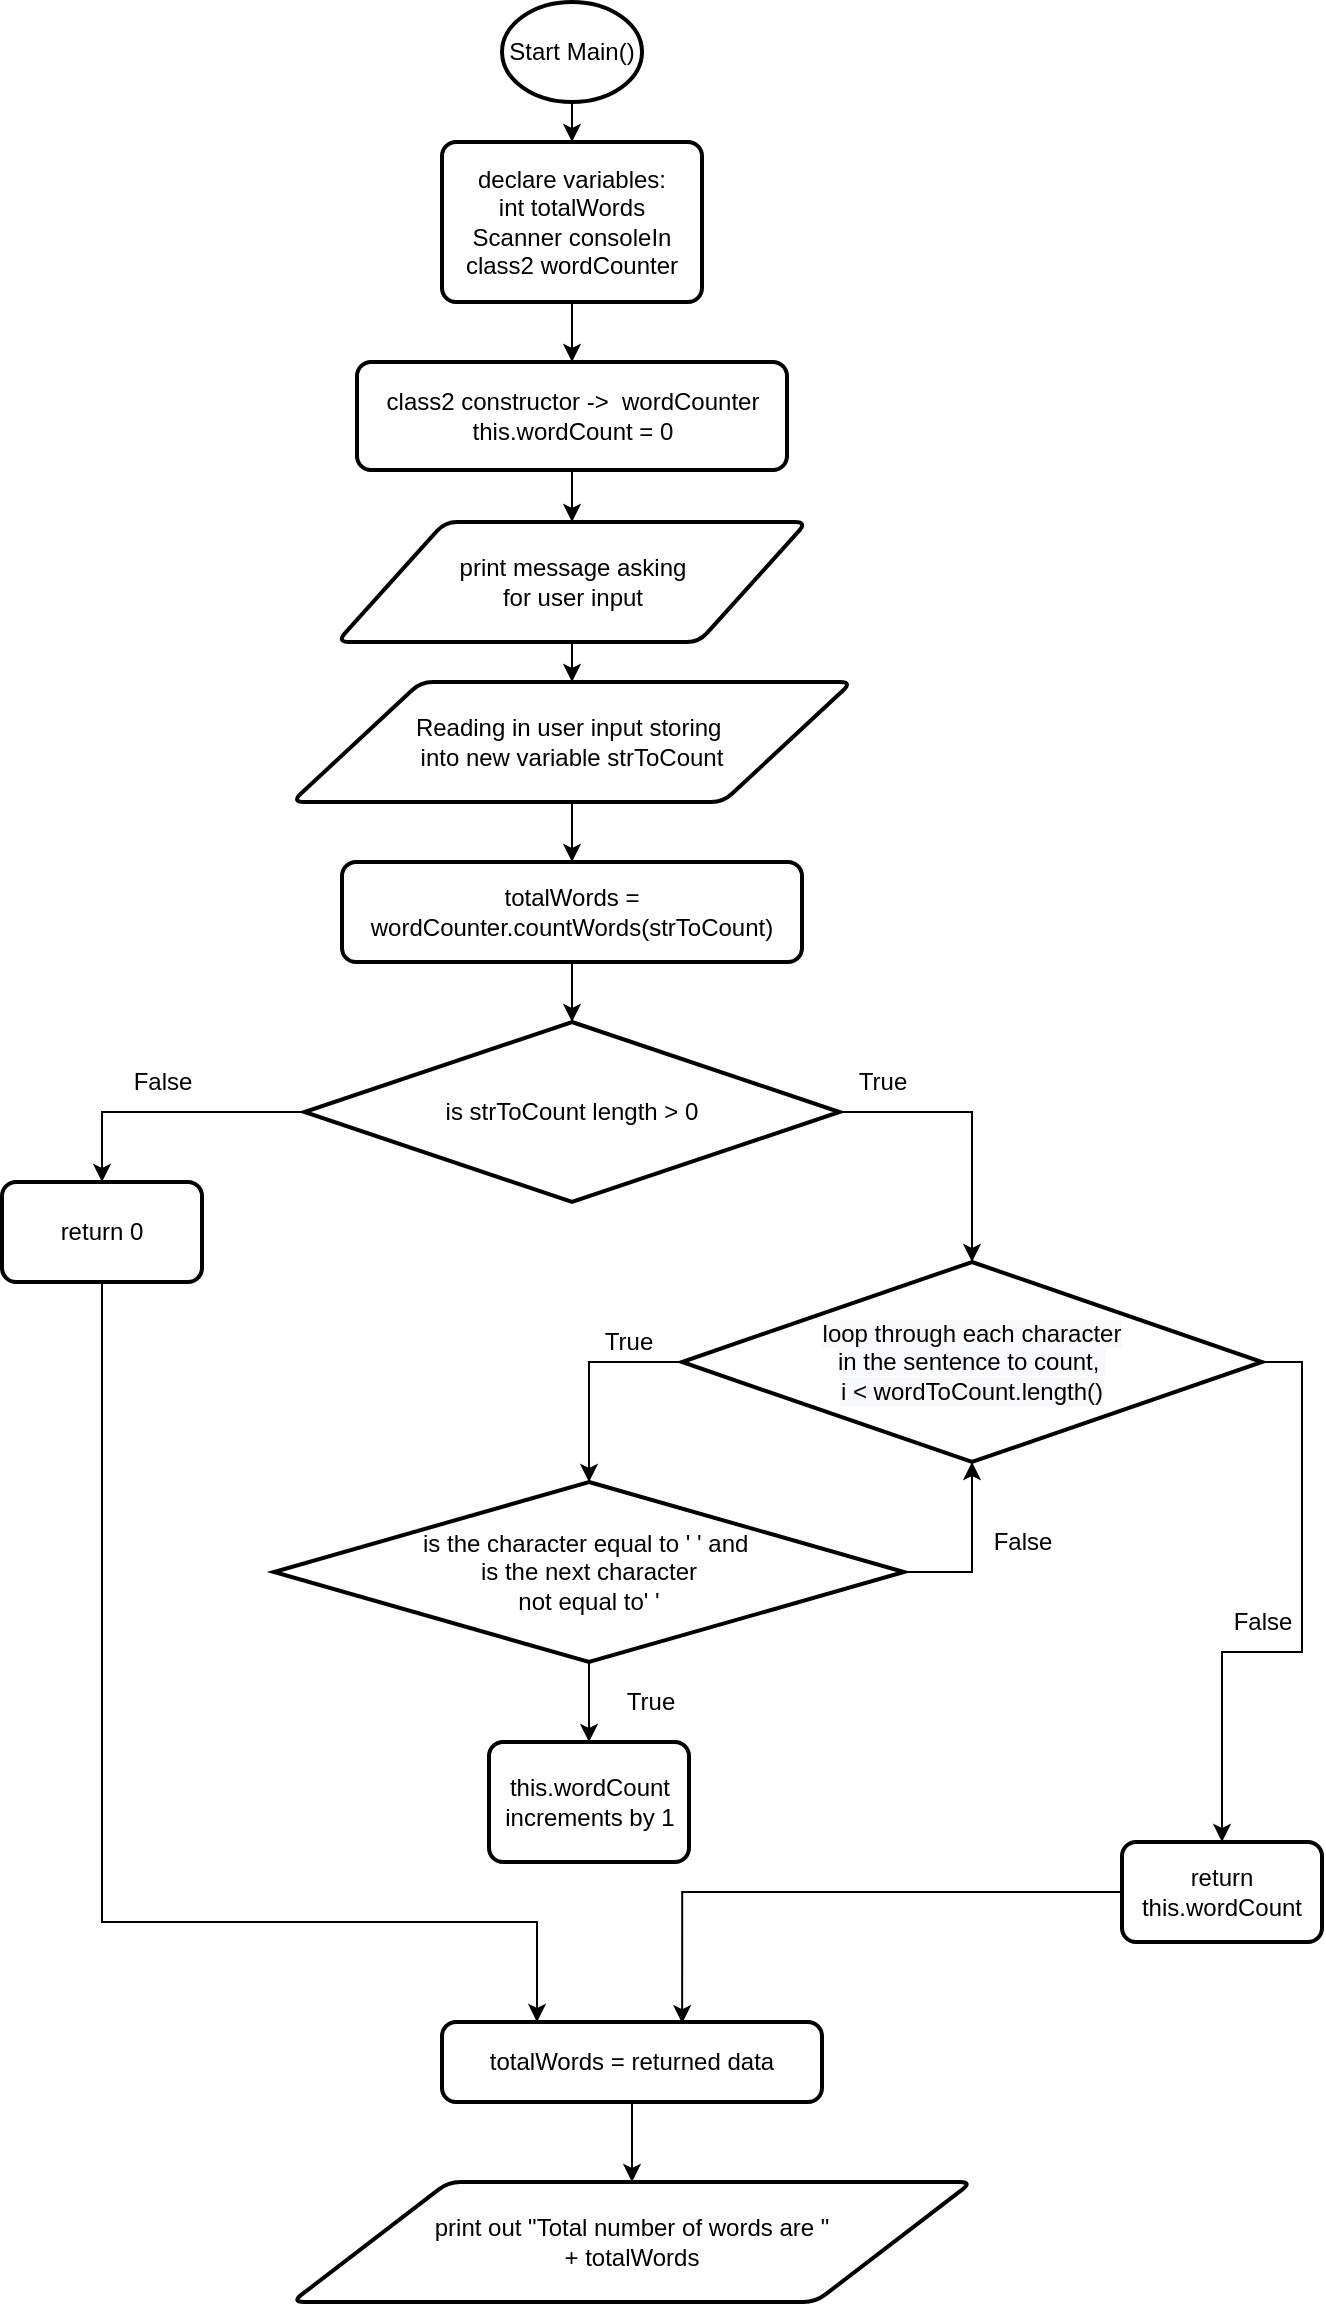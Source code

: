<mxfile version="14.5.1" type="device"><diagram id="C5RBs43oDa-KdzZeNtuy" name="Page-1"><mxGraphModel dx="753" dy="517" grid="1" gridSize="10" guides="1" tooltips="1" connect="1" arrows="1" fold="1" page="1" pageScale="1" pageWidth="827" pageHeight="1169" math="0" shadow="0"><root><mxCell id="WIyWlLk6GJQsqaUBKTNV-0"/><mxCell id="WIyWlLk6GJQsqaUBKTNV-1" parent="WIyWlLk6GJQsqaUBKTNV-0"/><mxCell id="DhkbAZAS-6y_THXrinPL-25" value="" style="edgeStyle=orthogonalEdgeStyle;rounded=0;orthogonalLoop=1;jettySize=auto;html=1;" edge="1" parent="WIyWlLk6GJQsqaUBKTNV-1" source="DhkbAZAS-6y_THXrinPL-1" target="DhkbAZAS-6y_THXrinPL-3"><mxGeometry relative="1" as="geometry"/></mxCell><mxCell id="DhkbAZAS-6y_THXrinPL-1" value="declare variables:&lt;br&gt;int totalWords&lt;br&gt;Scanner consoleIn&lt;br&gt;class2 wordCounter" style="rounded=1;whiteSpace=wrap;html=1;absoluteArcSize=1;arcSize=14;strokeWidth=2;" vertex="1" parent="WIyWlLk6GJQsqaUBKTNV-1"><mxGeometry x="340" y="80" width="130" height="80" as="geometry"/></mxCell><mxCell id="DhkbAZAS-6y_THXrinPL-29" style="edgeStyle=orthogonalEdgeStyle;rounded=0;orthogonalLoop=1;jettySize=auto;html=1;" edge="1" parent="WIyWlLk6GJQsqaUBKTNV-1" source="DhkbAZAS-6y_THXrinPL-2" target="DhkbAZAS-6y_THXrinPL-5"><mxGeometry relative="1" as="geometry"/></mxCell><mxCell id="DhkbAZAS-6y_THXrinPL-2" value="print message asking &lt;br&gt;for user input" style="shape=parallelogram;html=1;strokeWidth=2;perimeter=parallelogramPerimeter;whiteSpace=wrap;rounded=1;arcSize=12;size=0.23;" vertex="1" parent="WIyWlLk6GJQsqaUBKTNV-1"><mxGeometry x="287.5" y="270" width="235" height="60" as="geometry"/></mxCell><mxCell id="DhkbAZAS-6y_THXrinPL-28" style="edgeStyle=orthogonalEdgeStyle;rounded=0;orthogonalLoop=1;jettySize=auto;html=1;entryX=0.5;entryY=0;entryDx=0;entryDy=0;" edge="1" parent="WIyWlLk6GJQsqaUBKTNV-1" source="DhkbAZAS-6y_THXrinPL-3" target="DhkbAZAS-6y_THXrinPL-2"><mxGeometry relative="1" as="geometry"/></mxCell><mxCell id="DhkbAZAS-6y_THXrinPL-3" value="class2 constructor -&amp;gt;&amp;nbsp; wordCounter&lt;br&gt;this.wordCount = 0" style="rounded=1;whiteSpace=wrap;html=1;absoluteArcSize=1;arcSize=14;strokeWidth=2;" vertex="1" parent="WIyWlLk6GJQsqaUBKTNV-1"><mxGeometry x="297.5" y="190" width="215" height="54" as="geometry"/></mxCell><mxCell id="DhkbAZAS-6y_THXrinPL-24" value="" style="edgeStyle=orthogonalEdgeStyle;rounded=0;orthogonalLoop=1;jettySize=auto;html=1;" edge="1" parent="WIyWlLk6GJQsqaUBKTNV-1" source="DhkbAZAS-6y_THXrinPL-4" target="DhkbAZAS-6y_THXrinPL-1"><mxGeometry relative="1" as="geometry"/></mxCell><mxCell id="DhkbAZAS-6y_THXrinPL-4" value="Start Main()" style="strokeWidth=2;html=1;shape=mxgraph.flowchart.start_1;whiteSpace=wrap;" vertex="1" parent="WIyWlLk6GJQsqaUBKTNV-1"><mxGeometry x="370" y="10" width="70" height="50" as="geometry"/></mxCell><mxCell id="DhkbAZAS-6y_THXrinPL-30" style="edgeStyle=orthogonalEdgeStyle;rounded=0;orthogonalLoop=1;jettySize=auto;html=1;" edge="1" parent="WIyWlLk6GJQsqaUBKTNV-1" source="DhkbAZAS-6y_THXrinPL-5" target="DhkbAZAS-6y_THXrinPL-9"><mxGeometry relative="1" as="geometry"/></mxCell><mxCell id="DhkbAZAS-6y_THXrinPL-5" value="Reading in user input storing&amp;nbsp;&lt;br&gt;into new variable strToCount" style="shape=parallelogram;html=1;strokeWidth=2;perimeter=parallelogramPerimeter;whiteSpace=wrap;rounded=1;arcSize=12;size=0.23;" vertex="1" parent="WIyWlLk6GJQsqaUBKTNV-1"><mxGeometry x="265" y="350" width="280" height="60" as="geometry"/></mxCell><mxCell id="DhkbAZAS-6y_THXrinPL-31" style="edgeStyle=orthogonalEdgeStyle;rounded=0;orthogonalLoop=1;jettySize=auto;html=1;entryX=0.5;entryY=0;entryDx=0;entryDy=0;entryPerimeter=0;" edge="1" parent="WIyWlLk6GJQsqaUBKTNV-1" source="DhkbAZAS-6y_THXrinPL-9" target="DhkbAZAS-6y_THXrinPL-10"><mxGeometry relative="1" as="geometry"/></mxCell><mxCell id="DhkbAZAS-6y_THXrinPL-9" value="totalWords = wordCounter.countWords(strToCount)" style="rounded=1;whiteSpace=wrap;html=1;absoluteArcSize=1;arcSize=14;strokeWidth=2;" vertex="1" parent="WIyWlLk6GJQsqaUBKTNV-1"><mxGeometry x="290" y="440" width="230" height="50" as="geometry"/></mxCell><mxCell id="DhkbAZAS-6y_THXrinPL-32" style="edgeStyle=orthogonalEdgeStyle;rounded=0;orthogonalLoop=1;jettySize=auto;html=1;entryX=0.5;entryY=0;entryDx=0;entryDy=0;" edge="1" parent="WIyWlLk6GJQsqaUBKTNV-1" source="DhkbAZAS-6y_THXrinPL-10" target="DhkbAZAS-6y_THXrinPL-11"><mxGeometry relative="1" as="geometry"/></mxCell><mxCell id="DhkbAZAS-6y_THXrinPL-34" style="edgeStyle=orthogonalEdgeStyle;rounded=0;orthogonalLoop=1;jettySize=auto;html=1;entryX=0.5;entryY=0;entryDx=0;entryDy=0;entryPerimeter=0;exitX=1;exitY=0.5;exitDx=0;exitDy=0;exitPerimeter=0;" edge="1" parent="WIyWlLk6GJQsqaUBKTNV-1" source="DhkbAZAS-6y_THXrinPL-10" target="DhkbAZAS-6y_THXrinPL-20"><mxGeometry relative="1" as="geometry"/></mxCell><mxCell id="DhkbAZAS-6y_THXrinPL-10" value="is strToCount length &amp;gt; 0" style="strokeWidth=2;html=1;shape=mxgraph.flowchart.decision;whiteSpace=wrap;" vertex="1" parent="WIyWlLk6GJQsqaUBKTNV-1"><mxGeometry x="271.25" y="520" width="267.5" height="90" as="geometry"/></mxCell><mxCell id="DhkbAZAS-6y_THXrinPL-37" style="rounded=0;orthogonalLoop=1;jettySize=auto;html=1;entryX=0.25;entryY=0;entryDx=0;entryDy=0;edgeStyle=orthogonalEdgeStyle;exitX=0.5;exitY=1;exitDx=0;exitDy=0;" edge="1" parent="WIyWlLk6GJQsqaUBKTNV-1" source="DhkbAZAS-6y_THXrinPL-11" target="DhkbAZAS-6y_THXrinPL-22"><mxGeometry relative="1" as="geometry"><Array as="points"><mxPoint x="170" y="970"/><mxPoint x="387" y="970"/></Array></mxGeometry></mxCell><mxCell id="DhkbAZAS-6y_THXrinPL-11" value="return 0" style="rounded=1;whiteSpace=wrap;html=1;absoluteArcSize=1;arcSize=14;strokeWidth=2;" vertex="1" parent="WIyWlLk6GJQsqaUBKTNV-1"><mxGeometry x="120" y="600" width="100" height="50" as="geometry"/></mxCell><mxCell id="DhkbAZAS-6y_THXrinPL-36" style="edgeStyle=orthogonalEdgeStyle;rounded=0;orthogonalLoop=1;jettySize=auto;html=1;entryX=0.5;entryY=1;entryDx=0;entryDy=0;entryPerimeter=0;exitX=1;exitY=0.5;exitDx=0;exitDy=0;exitPerimeter=0;" edge="1" parent="WIyWlLk6GJQsqaUBKTNV-1" source="DhkbAZAS-6y_THXrinPL-17" target="DhkbAZAS-6y_THXrinPL-20"><mxGeometry relative="1" as="geometry"/></mxCell><mxCell id="DhkbAZAS-6y_THXrinPL-39" style="edgeStyle=orthogonalEdgeStyle;rounded=0;orthogonalLoop=1;jettySize=auto;html=1;" edge="1" parent="WIyWlLk6GJQsqaUBKTNV-1" source="DhkbAZAS-6y_THXrinPL-17" target="DhkbAZAS-6y_THXrinPL-18"><mxGeometry relative="1" as="geometry"/></mxCell><mxCell id="DhkbAZAS-6y_THXrinPL-17" value="is the character equal to ' ' and&amp;nbsp;&lt;br&gt;is the next character &lt;br&gt;not equal to' '" style="strokeWidth=2;html=1;shape=mxgraph.flowchart.decision;whiteSpace=wrap;" vertex="1" parent="WIyWlLk6GJQsqaUBKTNV-1"><mxGeometry x="256" y="750" width="315" height="90" as="geometry"/></mxCell><mxCell id="DhkbAZAS-6y_THXrinPL-18" value="this.wordCount increments by 1" style="rounded=1;whiteSpace=wrap;html=1;absoluteArcSize=1;arcSize=14;strokeWidth=2;" vertex="1" parent="WIyWlLk6GJQsqaUBKTNV-1"><mxGeometry x="363.5" y="880" width="100" height="60" as="geometry"/></mxCell><mxCell id="DhkbAZAS-6y_THXrinPL-35" style="edgeStyle=orthogonalEdgeStyle;rounded=0;orthogonalLoop=1;jettySize=auto;html=1;entryX=0.5;entryY=0;entryDx=0;entryDy=0;entryPerimeter=0;exitX=0;exitY=0.5;exitDx=0;exitDy=0;exitPerimeter=0;" edge="1" parent="WIyWlLk6GJQsqaUBKTNV-1" source="DhkbAZAS-6y_THXrinPL-20" target="DhkbAZAS-6y_THXrinPL-17"><mxGeometry relative="1" as="geometry"/></mxCell><mxCell id="DhkbAZAS-6y_THXrinPL-49" style="edgeStyle=orthogonalEdgeStyle;rounded=0;orthogonalLoop=1;jettySize=auto;html=1;entryX=0.5;entryY=0;entryDx=0;entryDy=0;exitX=1;exitY=0.5;exitDx=0;exitDy=0;exitPerimeter=0;" edge="1" parent="WIyWlLk6GJQsqaUBKTNV-1" source="DhkbAZAS-6y_THXrinPL-20" target="DhkbAZAS-6y_THXrinPL-21"><mxGeometry relative="1" as="geometry"/></mxCell><mxCell id="DhkbAZAS-6y_THXrinPL-20" value="&lt;span style=&quot;color: rgb(0 , 0 , 0) ; font-family: &amp;#34;helvetica&amp;#34; ; font-size: 12px ; font-style: normal ; font-weight: 400 ; letter-spacing: normal ; text-align: center ; text-indent: 0px ; text-transform: none ; word-spacing: 0px ; background-color: rgb(248 , 249 , 250) ; display: inline ; float: none&quot;&gt;loop through each character &lt;br&gt;in the sentence to count,&amp;nbsp;&lt;br&gt;i &amp;lt; wordToCount.length()&lt;br&gt;&lt;/span&gt;" style="strokeWidth=2;html=1;shape=mxgraph.flowchart.decision;whiteSpace=wrap;" vertex="1" parent="WIyWlLk6GJQsqaUBKTNV-1"><mxGeometry x="460" y="640" width="290" height="100" as="geometry"/></mxCell><mxCell id="DhkbAZAS-6y_THXrinPL-38" style="edgeStyle=orthogonalEdgeStyle;rounded=0;orthogonalLoop=1;jettySize=auto;html=1;entryX=0.632;entryY=0.015;entryDx=0;entryDy=0;entryPerimeter=0;" edge="1" parent="WIyWlLk6GJQsqaUBKTNV-1" source="DhkbAZAS-6y_THXrinPL-21" target="DhkbAZAS-6y_THXrinPL-22"><mxGeometry relative="1" as="geometry"/></mxCell><mxCell id="DhkbAZAS-6y_THXrinPL-21" value="return this.wordCount" style="rounded=1;whiteSpace=wrap;html=1;absoluteArcSize=1;arcSize=14;strokeWidth=2;" vertex="1" parent="WIyWlLk6GJQsqaUBKTNV-1"><mxGeometry x="680" y="930" width="100" height="50" as="geometry"/></mxCell><mxCell id="DhkbAZAS-6y_THXrinPL-48" value="" style="edgeStyle=orthogonalEdgeStyle;rounded=0;orthogonalLoop=1;jettySize=auto;html=1;" edge="1" parent="WIyWlLk6GJQsqaUBKTNV-1" source="DhkbAZAS-6y_THXrinPL-22" target="DhkbAZAS-6y_THXrinPL-23"><mxGeometry relative="1" as="geometry"/></mxCell><mxCell id="DhkbAZAS-6y_THXrinPL-22" value="totalWords = returned data" style="rounded=1;whiteSpace=wrap;html=1;absoluteArcSize=1;arcSize=14;strokeWidth=2;" vertex="1" parent="WIyWlLk6GJQsqaUBKTNV-1"><mxGeometry x="340" y="1020" width="190" height="40" as="geometry"/></mxCell><mxCell id="DhkbAZAS-6y_THXrinPL-23" value="print out &quot;Total number of words are &quot; &lt;br&gt;+ totalWords" style="shape=parallelogram;html=1;strokeWidth=2;perimeter=parallelogramPerimeter;whiteSpace=wrap;rounded=1;arcSize=12;size=0.23;" vertex="1" parent="WIyWlLk6GJQsqaUBKTNV-1"><mxGeometry x="265" y="1100" width="340" height="60" as="geometry"/></mxCell><mxCell id="DhkbAZAS-6y_THXrinPL-43" value="False" style="text;html=1;align=center;verticalAlign=middle;resizable=0;points=[];autosize=1;" vertex="1" parent="WIyWlLk6GJQsqaUBKTNV-1"><mxGeometry x="180" y="540" width="40" height="20" as="geometry"/></mxCell><mxCell id="DhkbAZAS-6y_THXrinPL-44" value="True" style="text;html=1;align=center;verticalAlign=middle;resizable=0;points=[];autosize=1;" vertex="1" parent="WIyWlLk6GJQsqaUBKTNV-1"><mxGeometry x="540" y="540" width="40" height="20" as="geometry"/></mxCell><mxCell id="DhkbAZAS-6y_THXrinPL-45" value="True" style="text;html=1;align=center;verticalAlign=middle;resizable=0;points=[];autosize=1;" vertex="1" parent="WIyWlLk6GJQsqaUBKTNV-1"><mxGeometry x="413" y="670" width="40" height="20" as="geometry"/></mxCell><mxCell id="DhkbAZAS-6y_THXrinPL-46" value="True" style="text;html=1;align=center;verticalAlign=middle;resizable=0;points=[];autosize=1;" vertex="1" parent="WIyWlLk6GJQsqaUBKTNV-1"><mxGeometry x="423.5" y="850" width="40" height="20" as="geometry"/></mxCell><mxCell id="DhkbAZAS-6y_THXrinPL-47" value="False" style="text;html=1;align=center;verticalAlign=middle;resizable=0;points=[];autosize=1;" vertex="1" parent="WIyWlLk6GJQsqaUBKTNV-1"><mxGeometry x="610" y="770" width="40" height="20" as="geometry"/></mxCell><mxCell id="DhkbAZAS-6y_THXrinPL-50" value="False" style="text;html=1;align=center;verticalAlign=middle;resizable=0;points=[];autosize=1;" vertex="1" parent="WIyWlLk6GJQsqaUBKTNV-1"><mxGeometry x="730" y="810" width="40" height="20" as="geometry"/></mxCell></root></mxGraphModel></diagram></mxfile>